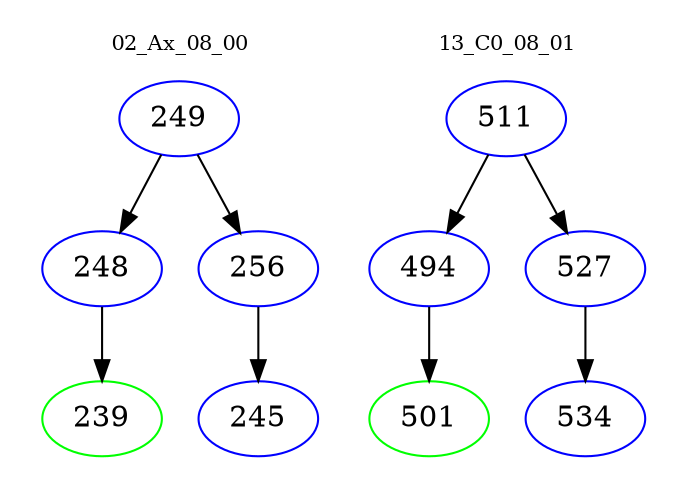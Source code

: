 digraph{
subgraph cluster_0 {
color = white
label = "02_Ax_08_00";
fontsize=10;
T0_249 [label="249", color="blue"]
T0_249 -> T0_248 [color="black"]
T0_248 [label="248", color="blue"]
T0_248 -> T0_239 [color="black"]
T0_239 [label="239", color="green"]
T0_249 -> T0_256 [color="black"]
T0_256 [label="256", color="blue"]
T0_256 -> T0_245 [color="black"]
T0_245 [label="245", color="blue"]
}
subgraph cluster_1 {
color = white
label = "13_C0_08_01";
fontsize=10;
T1_511 [label="511", color="blue"]
T1_511 -> T1_494 [color="black"]
T1_494 [label="494", color="blue"]
T1_494 -> T1_501 [color="black"]
T1_501 [label="501", color="green"]
T1_511 -> T1_527 [color="black"]
T1_527 [label="527", color="blue"]
T1_527 -> T1_534 [color="black"]
T1_534 [label="534", color="blue"]
}
}
